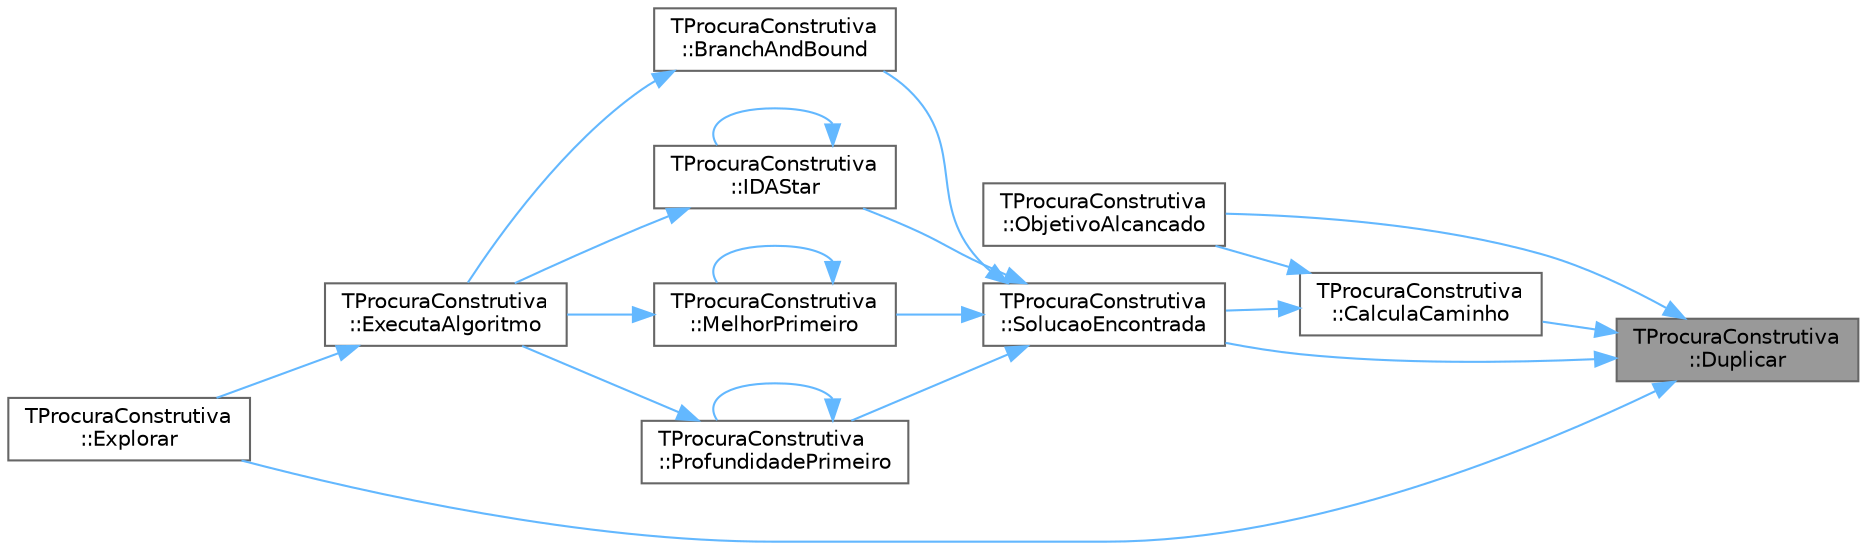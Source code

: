 digraph "TProcuraConstrutiva::Duplicar"
{
 // LATEX_PDF_SIZE
  bgcolor="transparent";
  edge [fontname=Helvetica,fontsize=10,labelfontname=Helvetica,labelfontsize=10];
  node [fontname=Helvetica,fontsize=10,shape=box,height=0.2,width=0.4];
  rankdir="RL";
  Node1 [id="Node000001",label="TProcuraConstrutiva\l::Duplicar",height=0.2,width=0.4,color="gray40", fillcolor="grey60", style="filled", fontcolor="black",tooltip="Cria um objecto que é uma cópia deste."];
  Node1 -> Node2 [id="edge1_Node000001_Node000002",dir="back",color="steelblue1",style="solid",tooltip=" "];
  Node2 [id="Node000002",label="TProcuraConstrutiva\l::CalculaCaminho",height=0.2,width=0.4,color="grey40", fillcolor="white", style="filled",URL="$classTProcuraConstrutiva.html#ab3d3ef92421595428a27deef2c3bb668",tooltip=" "];
  Node2 -> Node3 [id="edge2_Node000002_Node000003",dir="back",color="steelblue1",style="solid",tooltip=" "];
  Node3 [id="Node000003",label="TProcuraConstrutiva\l::ObjetivoAlcancado",height=0.2,width=0.4,color="grey40", fillcolor="white", style="filled",URL="$classTProcuraConstrutiva.html#a18331ff4fccaf78df8bd3656357e9e75",tooltip=" "];
  Node2 -> Node4 [id="edge3_Node000002_Node000004",dir="back",color="steelblue1",style="solid",tooltip=" "];
  Node4 [id="Node000004",label="TProcuraConstrutiva\l::SolucaoEncontrada",height=0.2,width=0.4,color="grey40", fillcolor="white", style="filled",URL="$classTProcuraConstrutiva.html#a2f648df694a20e7fcb688c9979f763fd",tooltip=" "];
  Node4 -> Node5 [id="edge4_Node000004_Node000005",dir="back",color="steelblue1",style="solid",tooltip=" "];
  Node5 [id="Node000005",label="TProcuraConstrutiva\l::BranchAndBound",height=0.2,width=0.4,color="grey40", fillcolor="white", style="filled",URL="$group__ProcurasInformadas.html#gafe804dbf6cabda9e627500c2d4f8aafd",tooltip="Executa o algoritmo Branch-and-Bound, um algoritmo informado."];
  Node5 -> Node6 [id="edge5_Node000005_Node000006",dir="back",color="steelblue1",style="solid",tooltip=" "];
  Node6 [id="Node000006",label="TProcuraConstrutiva\l::ExecutaAlgoritmo",height=0.2,width=0.4,color="grey40", fillcolor="white", style="filled",URL="$group__RedefinicaoOpcional.html#gae52871eb18c8ae656a2174acf43b3bb3",tooltip="Executa o algoritmo com os parametros atuais."];
  Node6 -> Node7 [id="edge6_Node000006_Node000007",dir="back",color="steelblue1",style="solid",tooltip=" "];
  Node7 [id="Node000007",label="TProcuraConstrutiva\l::Explorar",height=0.2,width=0.4,color="grey40", fillcolor="white", style="filled",URL="$classTProcuraConstrutiva.html#a9d8202d80510018d01a9807f3852b59f",tooltip="definir para explorar manualmente os dados (não definido em TProcura, apenas em TProcuraConstrutiva)"];
  Node4 -> Node8 [id="edge7_Node000004_Node000008",dir="back",color="steelblue1",style="solid",tooltip=" "];
  Node8 [id="Node000008",label="TProcuraConstrutiva\l::IDAStar",height=0.2,width=0.4,color="grey40", fillcolor="white", style="filled",URL="$group__ProcurasInformadas.html#gae77f9608e7988052377d7025bee7c4e8",tooltip="Executa a procura IDA*, algoritmo informado."];
  Node8 -> Node6 [id="edge8_Node000008_Node000006",dir="back",color="steelblue1",style="solid",tooltip=" "];
  Node8 -> Node8 [id="edge9_Node000008_Node000008",dir="back",color="steelblue1",style="solid",tooltip=" "];
  Node4 -> Node9 [id="edge10_Node000004_Node000009",dir="back",color="steelblue1",style="solid",tooltip=" "];
  Node9 [id="Node000009",label="TProcuraConstrutiva\l::MelhorPrimeiro",height=0.2,width=0.4,color="grey40", fillcolor="white", style="filled",URL="$group__ProcurasInformadas.html#gaebb84182343041bc276e4ceceb4b13aa",tooltip="Executa a procura melhor primeiro, algoritmo informado."];
  Node9 -> Node6 [id="edge11_Node000009_Node000006",dir="back",color="steelblue1",style="solid",tooltip=" "];
  Node9 -> Node9 [id="edge12_Node000009_Node000009",dir="back",color="steelblue1",style="solid",tooltip=" "];
  Node4 -> Node10 [id="edge13_Node000004_Node000010",dir="back",color="steelblue1",style="solid",tooltip=" "];
  Node10 [id="Node000010",label="TProcuraConstrutiva\l::ProfundidadePrimeiro",height=0.2,width=0.4,color="grey40", fillcolor="white", style="filled",URL="$group__ProcurasCegas.html#gaf00d9776f6b25d56138efb6725b86228",tooltip="Executa a procura em profundidade primeiro, algoritmo cego."];
  Node10 -> Node6 [id="edge14_Node000010_Node000006",dir="back",color="steelblue1",style="solid",tooltip=" "];
  Node10 -> Node10 [id="edge15_Node000010_Node000010",dir="back",color="steelblue1",style="solid",tooltip=" "];
  Node1 -> Node7 [id="edge16_Node000001_Node000007",dir="back",color="steelblue1",style="solid",tooltip=" "];
  Node1 -> Node3 [id="edge17_Node000001_Node000003",dir="back",color="steelblue1",style="solid",tooltip=" "];
  Node1 -> Node4 [id="edge18_Node000001_Node000004",dir="back",color="steelblue1",style="solid",tooltip=" "];
}

